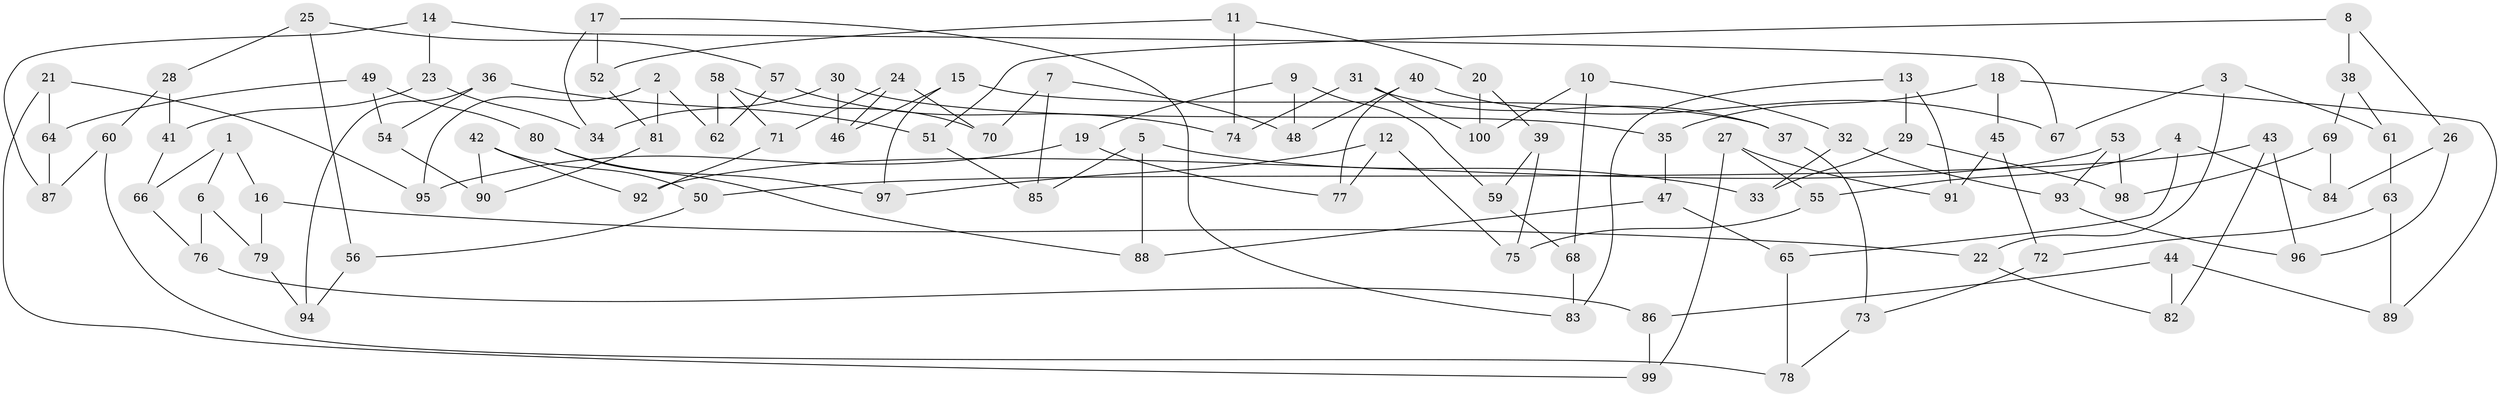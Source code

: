 // Generated by graph-tools (version 1.1) at 2025/39/02/21/25 10:39:00]
// undirected, 100 vertices, 150 edges
graph export_dot {
graph [start="1"]
  node [color=gray90,style=filled];
  1;
  2;
  3;
  4;
  5;
  6;
  7;
  8;
  9;
  10;
  11;
  12;
  13;
  14;
  15;
  16;
  17;
  18;
  19;
  20;
  21;
  22;
  23;
  24;
  25;
  26;
  27;
  28;
  29;
  30;
  31;
  32;
  33;
  34;
  35;
  36;
  37;
  38;
  39;
  40;
  41;
  42;
  43;
  44;
  45;
  46;
  47;
  48;
  49;
  50;
  51;
  52;
  53;
  54;
  55;
  56;
  57;
  58;
  59;
  60;
  61;
  62;
  63;
  64;
  65;
  66;
  67;
  68;
  69;
  70;
  71;
  72;
  73;
  74;
  75;
  76;
  77;
  78;
  79;
  80;
  81;
  82;
  83;
  84;
  85;
  86;
  87;
  88;
  89;
  90;
  91;
  92;
  93;
  94;
  95;
  96;
  97;
  98;
  99;
  100;
  1 -- 16;
  1 -- 66;
  1 -- 6;
  2 -- 95;
  2 -- 62;
  2 -- 81;
  3 -- 61;
  3 -- 67;
  3 -- 22;
  4 -- 65;
  4 -- 55;
  4 -- 84;
  5 -- 85;
  5 -- 33;
  5 -- 88;
  6 -- 79;
  6 -- 76;
  7 -- 48;
  7 -- 85;
  7 -- 70;
  8 -- 51;
  8 -- 38;
  8 -- 26;
  9 -- 19;
  9 -- 59;
  9 -- 48;
  10 -- 68;
  10 -- 100;
  10 -- 32;
  11 -- 52;
  11 -- 20;
  11 -- 74;
  12 -- 75;
  12 -- 77;
  12 -- 97;
  13 -- 29;
  13 -- 91;
  13 -- 83;
  14 -- 87;
  14 -- 23;
  14 -- 67;
  15 -- 37;
  15 -- 97;
  15 -- 46;
  16 -- 22;
  16 -- 79;
  17 -- 83;
  17 -- 52;
  17 -- 34;
  18 -- 89;
  18 -- 45;
  18 -- 35;
  19 -- 77;
  19 -- 95;
  20 -- 100;
  20 -- 39;
  21 -- 95;
  21 -- 64;
  21 -- 99;
  22 -- 82;
  23 -- 41;
  23 -- 34;
  24 -- 71;
  24 -- 46;
  24 -- 70;
  25 -- 57;
  25 -- 56;
  25 -- 28;
  26 -- 84;
  26 -- 96;
  27 -- 91;
  27 -- 99;
  27 -- 55;
  28 -- 60;
  28 -- 41;
  29 -- 33;
  29 -- 98;
  30 -- 34;
  30 -- 35;
  30 -- 46;
  31 -- 37;
  31 -- 74;
  31 -- 100;
  32 -- 33;
  32 -- 93;
  35 -- 47;
  36 -- 54;
  36 -- 51;
  36 -- 94;
  37 -- 73;
  38 -- 61;
  38 -- 69;
  39 -- 75;
  39 -- 59;
  40 -- 67;
  40 -- 48;
  40 -- 77;
  41 -- 66;
  42 -- 90;
  42 -- 50;
  42 -- 92;
  43 -- 82;
  43 -- 96;
  43 -- 50;
  44 -- 82;
  44 -- 86;
  44 -- 89;
  45 -- 91;
  45 -- 72;
  47 -- 88;
  47 -- 65;
  49 -- 80;
  49 -- 54;
  49 -- 64;
  50 -- 56;
  51 -- 85;
  52 -- 81;
  53 -- 92;
  53 -- 98;
  53 -- 93;
  54 -- 90;
  55 -- 75;
  56 -- 94;
  57 -- 74;
  57 -- 62;
  58 -- 62;
  58 -- 70;
  58 -- 71;
  59 -- 68;
  60 -- 78;
  60 -- 87;
  61 -- 63;
  63 -- 89;
  63 -- 72;
  64 -- 87;
  65 -- 78;
  66 -- 76;
  68 -- 83;
  69 -- 84;
  69 -- 98;
  71 -- 92;
  72 -- 73;
  73 -- 78;
  76 -- 86;
  79 -- 94;
  80 -- 97;
  80 -- 88;
  81 -- 90;
  86 -- 99;
  93 -- 96;
}
